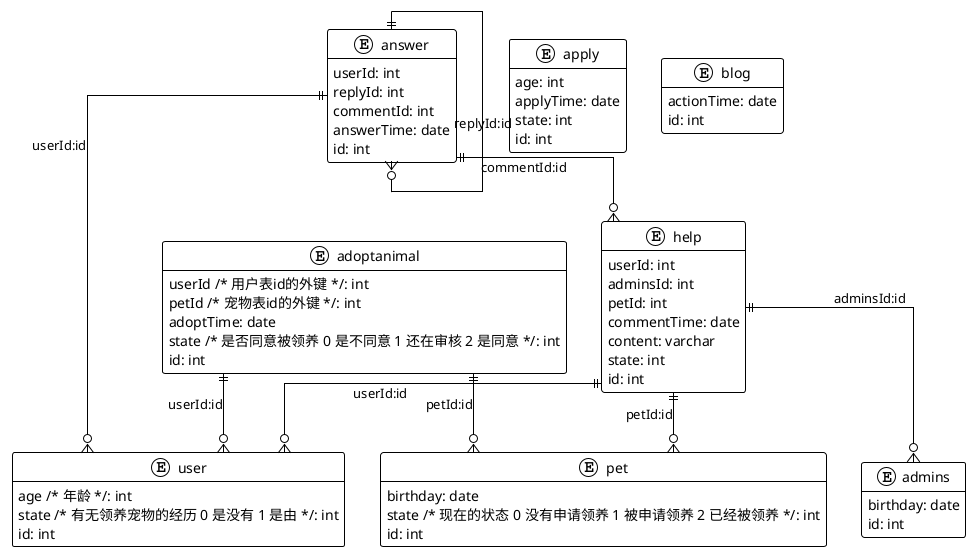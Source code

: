 @startuml
!theme plain

hide methods
skinparam linetype ortho

entity admins {
  adminName: varchar(20)
  adminPwd: varchar(20)
  realName: varchar(20)
  telephone: varchar(20)
  Email: varchar(20)
  birthday: date
  sex: varchar(3)
  pic: varchar(100)
  remark: varchar(255)
  id: int
}

entity adoptanimal {
  userId /* 用户表id的外键 */: int
  petId /* 宠物表id的外键 */: int
  adoptTime: date
  state /* 是否同意被领养 0 是不同意 1 还在审核 2 是同意 */: int
  id: int
}

entity answer {
  userId: int
  replyId: int
  commentId: int
  answerTime: date
  content: varchar(200)
  id: int
}

entity apply {
  name: varchar(10)
  Email: varchar(20)
  age: int
  telephone: varchar(20)
  message: varchar(100)
  applyTime: date
  state: int
  id: int
}

entity blog {
  actionTime: date
  address: varchar(50)
  people: varchar(100)
  event: varchar(100)
  title: varchar(20)
  id: int
}

entity help {
  userId: int
  adminsId: int
  petId: int
  commentTime: date
  content: varchar
  state: int
  id: int
}

entity pet {
  petName: varchar(20)
  petType /* 宠物类型 */: varchar(20)
  sex /* 性别 */: varchar(3)
  birthday: date
  pic /* 头像 */: varchar(100)
  state /* 现在的状态 0 没有申请领养 1 被申请领养 2 已经被领养 */: int
  remark /* 备注 */: varchar(100)
  id: int
}

entity user {
  userName: varchar(20)
  password: varchar(30)
  sex /* 性别 */: varchar(3)
  age /* 年龄 */: int
  telephone /* 电话 */: varchar(20)
  Email /* Email */: varchar(30)
  address /* 地址 */: varchar(50)
  pic: varchar(100)
  state /* 有无领养宠物的经历 0 是没有 1 是由 */: int
  id: int
}

adoptanimal ||--o{ pet : "petId:id"
adoptanimal ||--o{ user : "userId:id"
answer ||--o{ answer : "replyId:id"
answer ||--o{ help : "commentId:id"
answer ||--o{ user : "userId:id"
help ||--o{ admins : "adminsId:id"
help ||--o{ pet : "petId:id"
help ||--o{ user : "userId:id"

@enduml